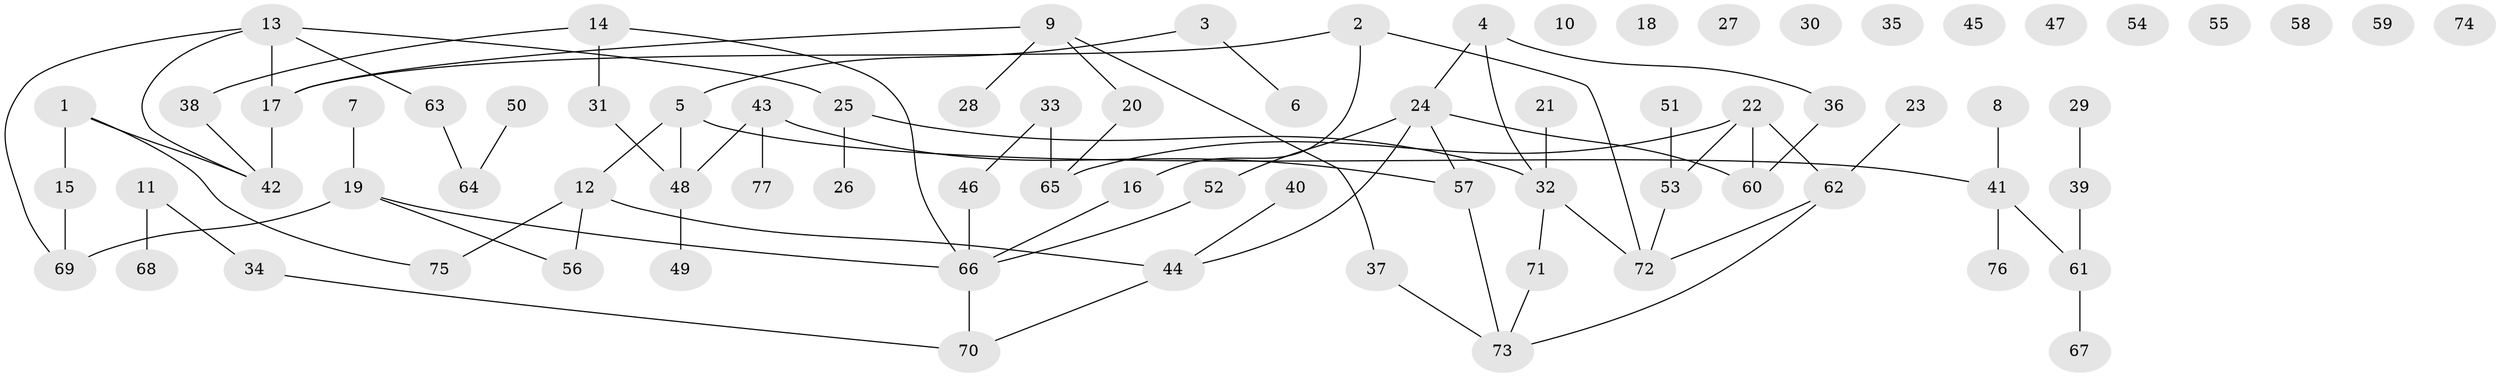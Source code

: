 // Generated by graph-tools (version 1.1) at 2025/13/03/09/25 04:13:00]
// undirected, 77 vertices, 83 edges
graph export_dot {
graph [start="1"]
  node [color=gray90,style=filled];
  1;
  2;
  3;
  4;
  5;
  6;
  7;
  8;
  9;
  10;
  11;
  12;
  13;
  14;
  15;
  16;
  17;
  18;
  19;
  20;
  21;
  22;
  23;
  24;
  25;
  26;
  27;
  28;
  29;
  30;
  31;
  32;
  33;
  34;
  35;
  36;
  37;
  38;
  39;
  40;
  41;
  42;
  43;
  44;
  45;
  46;
  47;
  48;
  49;
  50;
  51;
  52;
  53;
  54;
  55;
  56;
  57;
  58;
  59;
  60;
  61;
  62;
  63;
  64;
  65;
  66;
  67;
  68;
  69;
  70;
  71;
  72;
  73;
  74;
  75;
  76;
  77;
  1 -- 15;
  1 -- 42;
  1 -- 75;
  2 -- 16;
  2 -- 17;
  2 -- 72;
  3 -- 5;
  3 -- 6;
  4 -- 24;
  4 -- 32;
  4 -- 36;
  5 -- 12;
  5 -- 41;
  5 -- 48;
  7 -- 19;
  8 -- 41;
  9 -- 17;
  9 -- 20;
  9 -- 28;
  9 -- 37;
  11 -- 34;
  11 -- 68;
  12 -- 44;
  12 -- 56;
  12 -- 75;
  13 -- 17;
  13 -- 25;
  13 -- 42;
  13 -- 63;
  13 -- 69;
  14 -- 31;
  14 -- 38;
  14 -- 66;
  15 -- 69;
  16 -- 66;
  17 -- 42;
  19 -- 56;
  19 -- 66;
  19 -- 69;
  20 -- 65;
  21 -- 32;
  22 -- 53;
  22 -- 60;
  22 -- 62;
  22 -- 65;
  23 -- 62;
  24 -- 44;
  24 -- 52;
  24 -- 57;
  24 -- 60;
  25 -- 26;
  25 -- 32;
  29 -- 39;
  31 -- 48;
  32 -- 71;
  32 -- 72;
  33 -- 46;
  33 -- 65;
  34 -- 70;
  36 -- 60;
  37 -- 73;
  38 -- 42;
  39 -- 61;
  40 -- 44;
  41 -- 61;
  41 -- 76;
  43 -- 48;
  43 -- 57;
  43 -- 77;
  44 -- 70;
  46 -- 66;
  48 -- 49;
  50 -- 64;
  51 -- 53;
  52 -- 66;
  53 -- 72;
  57 -- 73;
  61 -- 67;
  62 -- 72;
  62 -- 73;
  63 -- 64;
  66 -- 70;
  71 -- 73;
}
